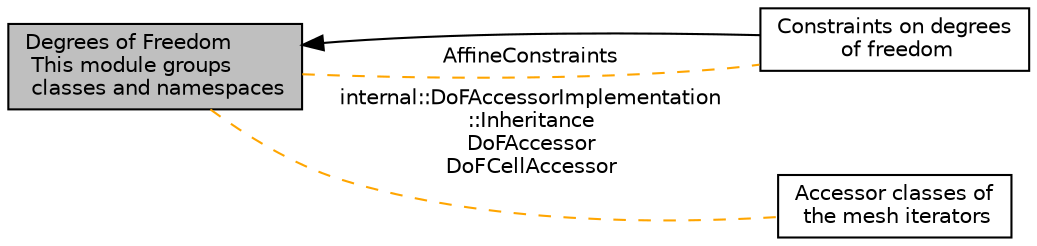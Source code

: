 digraph "Degrees of Freedom This module groups classes and namespaces"
{
  edge [fontname="Helvetica",fontsize="10",labelfontname="Helvetica",labelfontsize="10"];
  node [fontname="Helvetica",fontsize="10",shape=box];
  rankdir=LR;
  Node2 [label="Constraints on degrees\l of freedom",height=0.2,width=0.4,color="black", fillcolor="white", style="filled",URL="$group__constraints.html",tooltip=" "];
  Node3 [label="Accessor classes of\l the mesh iterators",height=0.2,width=0.4,color="black", fillcolor="white", style="filled",URL="$group__Accessors.html",tooltip=" "];
  Node1 [label="Degrees of Freedom\l This module groups\l classes and namespaces",height=0.2,width=0.4,color="black", fillcolor="grey75", style="filled", fontcolor="black",tooltip="that have to do with handling degrees of freedom. The central class of this group is the DoFHandler c..."];
  Node1->Node2 [shape=plaintext, dir="back", style="solid"];
  Node1->Node3 [shape=plaintext, label="internal::DoFAccessorImplementation\l::Inheritance\nDoFAccessor\nDoFCellAccessor", color="orange", dir="none", style="dashed"];
  Node1->Node2 [shape=plaintext, label="AffineConstraints", color="orange", dir="none", style="dashed"];
}
